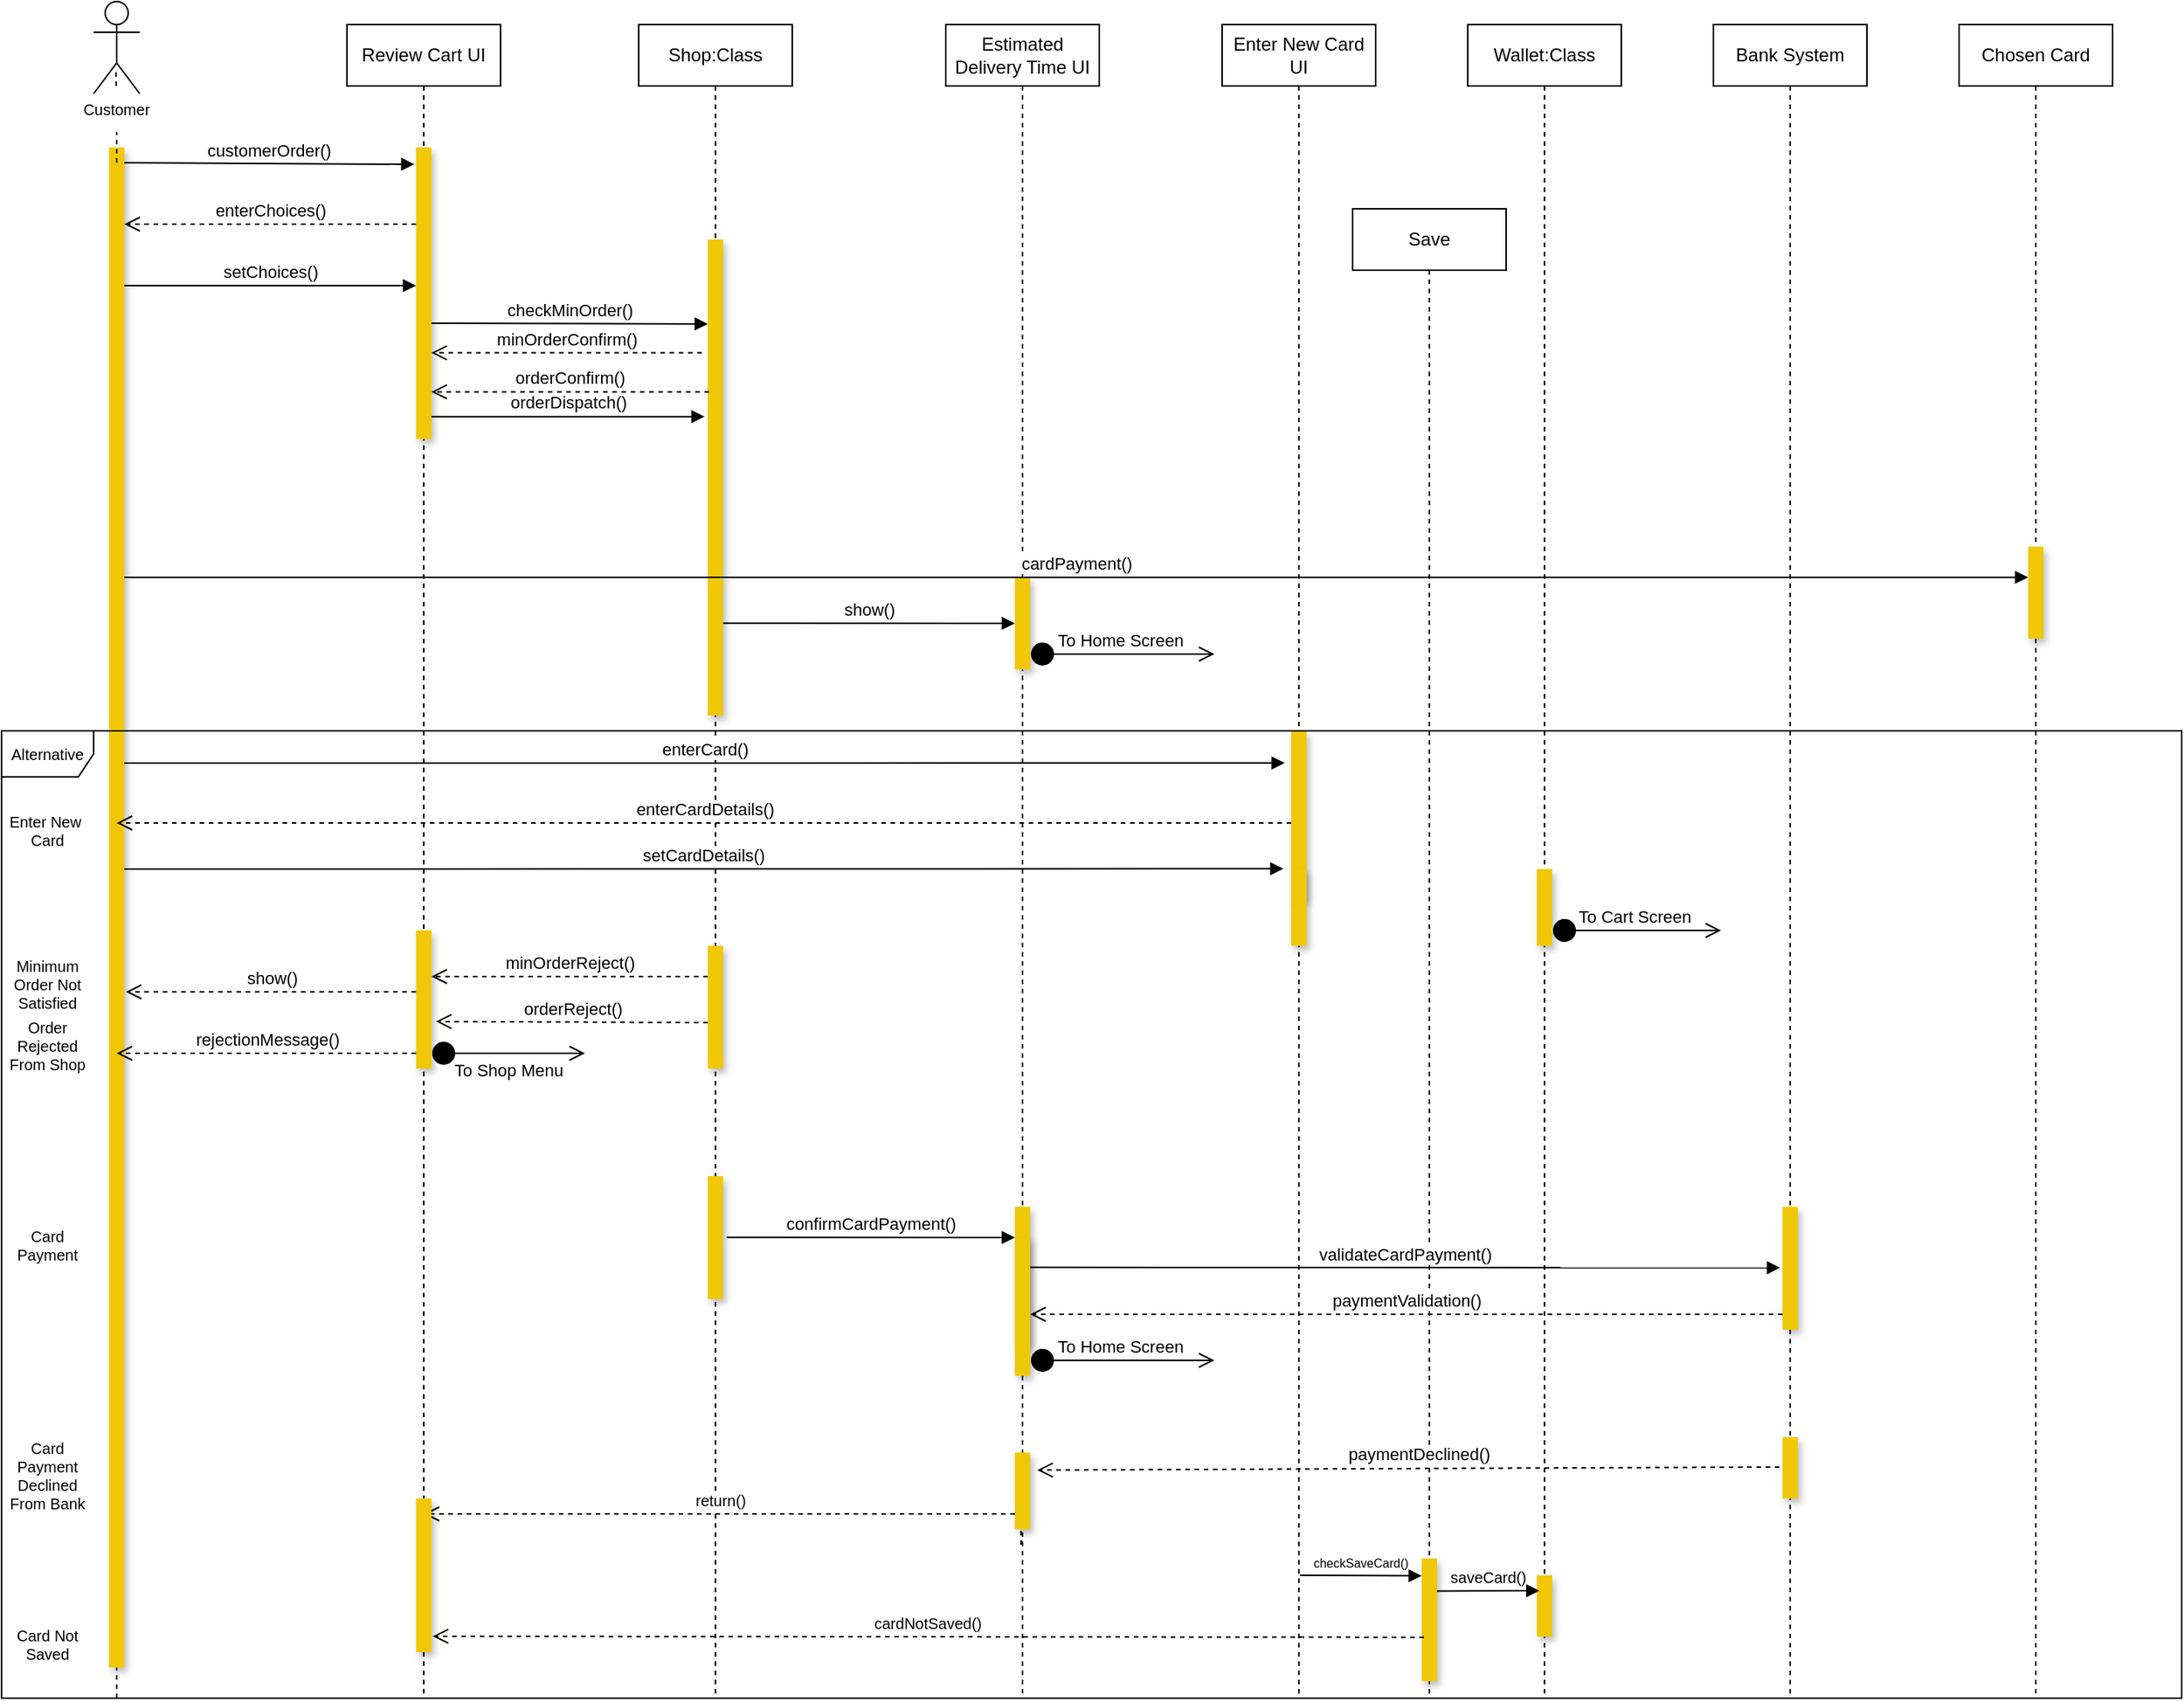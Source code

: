 <mxfile version="18.0.6" type="device"><diagram id="4jHLGuFrBuXHA8Als-5a" name="Page-1"><mxGraphModel dx="1384" dy="772" grid="1" gridSize="10" guides="1" tooltips="1" connect="1" arrows="1" fold="1" page="1" pageScale="1" pageWidth="1654" pageHeight="1169" math="0" shadow="0"><root><mxCell id="0"/><mxCell id="1" parent="0"/><mxCell id="hD8w3K_8EeqBblj5OV9c-85" value="" style="endArrow=none;dashed=1;html=1;rounded=0;" parent="1" edge="1"><mxGeometry width="50" height="50" relative="1" as="geometry"><mxPoint x="105" y="1180" as="sourcePoint"/><mxPoint x="105" y="1080" as="targetPoint"/></mxGeometry></mxCell><mxCell id="p6PFiXOAZLnbc1Pq5gxq-2" value="Shop:Class" style="shape=umlLifeline;perimeter=lifelinePerimeter;whiteSpace=wrap;html=1;container=1;collapsible=0;recursiveResize=0;outlineConnect=0;fillColor=none;" vertex="1" parent="1"><mxGeometry x="445" y="90" width="100" height="1090" as="geometry"/></mxCell><mxCell id="p6PFiXOAZLnbc1Pq5gxq-5" value="Wallet:Class" style="shape=umlLifeline;perimeter=lifelinePerimeter;whiteSpace=wrap;html=1;container=1;collapsible=0;recursiveResize=0;outlineConnect=0;fillColor=none;" vertex="1" parent="1"><mxGeometry x="985" y="90" width="100" height="1090" as="geometry"/></mxCell><mxCell id="p6PFiXOAZLnbc1Pq5gxq-14" value="" style="html=1;points=[];perimeter=orthogonalPerimeter;rounded=0;shadow=1;fillColor=#F0C808;strokeColor=none;" vertex="1" parent="p6PFiXOAZLnbc1Pq5gxq-5"><mxGeometry x="45" y="1010" width="10" height="40" as="geometry"/></mxCell><mxCell id="p6PFiXOAZLnbc1Pq5gxq-8" value="Save" style="shape=umlLifeline;perimeter=lifelinePerimeter;whiteSpace=wrap;html=1;container=1;collapsible=0;recursiveResize=0;outlineConnect=0;fillColor=none;" vertex="1" parent="1"><mxGeometry x="910" y="210" width="100" height="970" as="geometry"/></mxCell><mxCell id="p6PFiXOAZLnbc1Pq5gxq-12" value="" style="html=1;points=[];perimeter=orthogonalPerimeter;rounded=0;shadow=1;fillColor=#F0C808;strokeColor=none;" vertex="1" parent="p6PFiXOAZLnbc1Pq5gxq-8"><mxGeometry x="45" y="879" width="10" height="80" as="geometry"/></mxCell><mxCell id="p6PFiXOAZLnbc1Pq5gxq-7" value="Chosen Card" style="shape=umlLifeline;perimeter=lifelinePerimeter;whiteSpace=wrap;html=1;container=1;collapsible=0;recursiveResize=0;outlineConnect=0;fillColor=none;" vertex="1" parent="1"><mxGeometry x="1305" y="90" width="100" height="1090" as="geometry"/></mxCell><mxCell id="p6PFiXOAZLnbc1Pq5gxq-6" value="Bank System" style="shape=umlLifeline;perimeter=lifelinePerimeter;whiteSpace=wrap;html=1;container=1;collapsible=0;recursiveResize=0;outlineConnect=0;fillColor=none;" vertex="1" parent="1"><mxGeometry x="1145" y="90" width="100" height="1090" as="geometry"/></mxCell><mxCell id="p6PFiXOAZLnbc1Pq5gxq-13" value="&lt;font style=&quot;font-size: 10px;&quot;&gt;saveCard()&lt;/font&gt;" style="html=1;verticalAlign=bottom;endArrow=block;rounded=0;fontSize=8;jumpSize=6;entryX=0.161;entryY=0.395;entryDx=0;entryDy=0;entryPerimeter=0;" edge="1" parent="p6PFiXOAZLnbc1Pq5gxq-6"><mxGeometry width="80" relative="1" as="geometry"><mxPoint x="-180" y="1020.25" as="sourcePoint"/><mxPoint x="-113.39" y="1020" as="targetPoint"/></mxGeometry></mxCell><mxCell id="p6PFiXOAZLnbc1Pq5gxq-4" value="Enter New Card UI" style="shape=umlLifeline;perimeter=lifelinePerimeter;whiteSpace=wrap;html=1;container=1;collapsible=0;recursiveResize=0;outlineConnect=0;fillColor=none;" vertex="1" parent="1"><mxGeometry x="825" y="90" width="100" height="1090" as="geometry"/></mxCell><mxCell id="p6PFiXOAZLnbc1Pq5gxq-11" value="&lt;font style=&quot;font-size: 8px;&quot;&gt;checkSaveCard()&lt;/font&gt;" style="html=1;verticalAlign=bottom;endArrow=block;rounded=0;exitX=1.072;exitY=0.952;exitDx=0;exitDy=0;exitPerimeter=0;entryX=0.5;entryY=0.063;entryDx=0;entryDy=0;entryPerimeter=0;jumpSize=6;" edge="1" parent="p6PFiXOAZLnbc1Pq5gxq-4"><mxGeometry width="80" relative="1" as="geometry"><mxPoint x="50.72" y="1010" as="sourcePoint"/><mxPoint x="130" y="1010.32" as="targetPoint"/></mxGeometry></mxCell><mxCell id="p6PFiXOAZLnbc1Pq5gxq-3" value="Estimated Delivery Time UI" style="shape=umlLifeline;perimeter=lifelinePerimeter;whiteSpace=wrap;html=1;container=1;collapsible=0;recursiveResize=0;outlineConnect=0;fillColor=none;" vertex="1" parent="1"><mxGeometry x="645" y="90" width="100" height="1090" as="geometry"/></mxCell><mxCell id="p6PFiXOAZLnbc1Pq5gxq-17" value="return()" style="html=1;verticalAlign=bottom;endArrow=open;dashed=1;endSize=8;rounded=0;fontSize=10;jumpSize=6;" edge="1" parent="p6PFiXOAZLnbc1Pq5gxq-3" target="p6PFiXOAZLnbc1Pq5gxq-1"><mxGeometry relative="1" as="geometry"><mxPoint x="45" y="970" as="sourcePoint"/><mxPoint x="-35" y="970" as="targetPoint"/></mxGeometry></mxCell><mxCell id="p6PFiXOAZLnbc1Pq5gxq-1" value="Review Cart UI" style="shape=umlLifeline;perimeter=lifelinePerimeter;whiteSpace=wrap;html=1;container=1;collapsible=0;recursiveResize=0;outlineConnect=0;fillColor=none;" vertex="1" parent="1"><mxGeometry x="255" y="90" width="100" height="1090" as="geometry"/></mxCell><mxCell id="p6PFiXOAZLnbc1Pq5gxq-16" value="" style="html=1;points=[];perimeter=orthogonalPerimeter;rounded=0;shadow=1;fillColor=#F0C808;strokeColor=none;" vertex="1" parent="p6PFiXOAZLnbc1Pq5gxq-1"><mxGeometry x="45" y="960" width="10" height="100" as="geometry"/></mxCell><mxCell id="hD8w3K_8EeqBblj5OV9c-2" value="" style="shape=umlActor;verticalLabelPosition=bottom;verticalAlign=top;html=1;rounded=1;" parent="1" vertex="1"><mxGeometry x="90" y="75" width="30" height="60" as="geometry"/></mxCell><mxCell id="hD8w3K_8EeqBblj5OV9c-6" value="" style="endArrow=none;dashed=1;html=1;rounded=0;startArrow=none;" parent="1" edge="1" source="p6PFiXOAZLnbc1Pq5gxq-29"><mxGeometry width="50" height="50" relative="1" as="geometry"><mxPoint x="105" y="180" as="sourcePoint"/><mxPoint x="104.5" y="120" as="targetPoint"/></mxGeometry></mxCell><mxCell id="hD8w3K_8EeqBblj5OV9c-7" value="" style="html=1;points=[];perimeter=orthogonalPerimeter;rounded=0;fillColor=#F0C808;strokeColor=none;shadow=1;" parent="1" vertex="1"><mxGeometry x="100" y="170" width="10" height="990" as="geometry"/></mxCell><mxCell id="hD8w3K_8EeqBblj5OV9c-9" value="" style="html=1;points=[];perimeter=orthogonalPerimeter;rounded=0;shadow=1;fillColor=#F0C808;strokeColor=none;" parent="1" vertex="1"><mxGeometry x="300" y="170" width="10" height="190" as="geometry"/></mxCell><mxCell id="hD8w3K_8EeqBblj5OV9c-10" value="customerOrder()" style="html=1;verticalAlign=bottom;endArrow=block;rounded=0;entryX=-0.115;entryY=0.058;entryDx=0;entryDy=0;entryPerimeter=0;" parent="1" target="hD8w3K_8EeqBblj5OV9c-9" edge="1"><mxGeometry width="80" relative="1" as="geometry"><mxPoint x="110" y="180" as="sourcePoint"/><mxPoint x="190" y="180" as="targetPoint"/></mxGeometry></mxCell><mxCell id="hD8w3K_8EeqBblj5OV9c-11" value="enterChoices()" style="html=1;verticalAlign=bottom;endArrow=open;dashed=1;endSize=8;rounded=0;" parent="1" edge="1"><mxGeometry relative="1" as="geometry"><mxPoint x="300" y="220" as="sourcePoint"/><mxPoint x="110" y="220" as="targetPoint"/></mxGeometry></mxCell><mxCell id="hD8w3K_8EeqBblj5OV9c-13" value="setChoices()" style="html=1;verticalAlign=bottom;endArrow=block;rounded=0;" parent="1" edge="1"><mxGeometry width="80" relative="1" as="geometry"><mxPoint x="110" y="260" as="sourcePoint"/><mxPoint x="300" y="260" as="targetPoint"/></mxGeometry></mxCell><mxCell id="hD8w3K_8EeqBblj5OV9c-17" value="" style="html=1;points=[];perimeter=orthogonalPerimeter;rounded=0;shadow=1;fillColor=#F0C808;strokeColor=none;" parent="1" vertex="1"><mxGeometry x="490" y="230" width="10" height="310" as="geometry"/></mxCell><mxCell id="hD8w3K_8EeqBblj5OV9c-18" value="checkMinOrder()" style="html=1;verticalAlign=bottom;endArrow=block;rounded=0;" parent="1" edge="1"><mxGeometry width="80" relative="1" as="geometry"><mxPoint x="310" y="284.5" as="sourcePoint"/><mxPoint x="490" y="285" as="targetPoint"/></mxGeometry></mxCell><mxCell id="hD8w3K_8EeqBblj5OV9c-19" value="minOrderConfirm()" style="html=1;verticalAlign=bottom;endArrow=open;dashed=1;endSize=8;rounded=0;exitX=-0.389;exitY=0.238;exitDx=0;exitDy=0;exitPerimeter=0;" parent="1" source="hD8w3K_8EeqBblj5OV9c-17" target="hD8w3K_8EeqBblj5OV9c-9" edge="1"><mxGeometry relative="1" as="geometry"><mxPoint x="500" y="304.5" as="sourcePoint"/><mxPoint x="420" y="304.5" as="targetPoint"/></mxGeometry></mxCell><mxCell id="hD8w3K_8EeqBblj5OV9c-20" value="orderDispatch()" style="html=1;verticalAlign=bottom;endArrow=block;rounded=0;entryX=-0.211;entryY=0.372;entryDx=0;entryDy=0;entryPerimeter=0;" parent="1" source="hD8w3K_8EeqBblj5OV9c-9" target="hD8w3K_8EeqBblj5OV9c-17" edge="1"><mxGeometry width="80" relative="1" as="geometry"><mxPoint x="320" y="345" as="sourcePoint"/><mxPoint x="500" y="340" as="targetPoint"/><Array as="points"/></mxGeometry></mxCell><mxCell id="hD8w3K_8EeqBblj5OV9c-21" value="orderConfirm()" style="html=1;verticalAlign=bottom;endArrow=open;dashed=1;endSize=8;rounded=0;exitX=0.08;exitY=0.32;exitDx=0;exitDy=0;exitPerimeter=0;" parent="1" source="hD8w3K_8EeqBblj5OV9c-17" target="hD8w3K_8EeqBblj5OV9c-9" edge="1"><mxGeometry relative="1" as="geometry"><mxPoint x="500" y="364.5" as="sourcePoint"/><mxPoint x="420" y="364.5" as="targetPoint"/></mxGeometry></mxCell><mxCell id="hD8w3K_8EeqBblj5OV9c-24" value="" style="html=1;points=[];perimeter=orthogonalPerimeter;rounded=0;shadow=1;fillColor=#F0C808;strokeColor=none;" parent="1" vertex="1"><mxGeometry x="690" y="450" width="10" height="60" as="geometry"/></mxCell><mxCell id="hD8w3K_8EeqBblj5OV9c-25" value="show()" style="html=1;verticalAlign=bottom;endArrow=block;rounded=0;exitX=1;exitY=0.806;exitDx=0;exitDy=0;exitPerimeter=0;" parent="1" source="hD8w3K_8EeqBblj5OV9c-17" edge="1"><mxGeometry width="80" relative="1" as="geometry"><mxPoint x="500" y="460" as="sourcePoint"/><mxPoint x="690" y="480" as="targetPoint"/><Array as="points"/></mxGeometry></mxCell><mxCell id="hD8w3K_8EeqBblj5OV9c-30" value="enterCard()" style="html=1;verticalAlign=bottom;endArrow=block;rounded=0;entryX=-0.423;entryY=0.19;entryDx=0;entryDy=0;entryPerimeter=0;" parent="1" target="hD8w3K_8EeqBblj5OV9c-29" edge="1"><mxGeometry width="80" relative="1" as="geometry"><mxPoint x="110" y="571" as="sourcePoint"/><mxPoint x="875" y="570" as="targetPoint"/></mxGeometry></mxCell><mxCell id="hD8w3K_8EeqBblj5OV9c-33" value="" style="html=1;points=[];perimeter=orthogonalPerimeter;rounded=0;shadow=1;fillColor=#F0C808;strokeColor=none;" parent="1" vertex="1"><mxGeometry x="1030" y="640" width="10" height="50" as="geometry"/></mxCell><mxCell id="hD8w3K_8EeqBblj5OV9c-29" value="" style="html=1;points=[];perimeter=orthogonalPerimeter;rounded=0;shadow=1;fillColor=#F0C808;strokeColor=none;" parent="1" vertex="1"><mxGeometry x="870" y="550" width="10" height="110" as="geometry"/></mxCell><mxCell id="hD8w3K_8EeqBblj5OV9c-41" value="" style="endArrow=none;dashed=1;html=1;rounded=0;entryX=0.5;entryY=1;entryDx=0;entryDy=0;startArrow=none;" parent="1" source="hD8w3K_8EeqBblj5OV9c-46" target="hD8w3K_8EeqBblj5OV9c-29" edge="1"><mxGeometry width="50" height="50" relative="1" as="geometry"><mxPoint x="875" y="830" as="sourcePoint"/><mxPoint x="875" y="130" as="targetPoint"/></mxGeometry></mxCell><mxCell id="hD8w3K_8EeqBblj5OV9c-42" value="enterCardDetails()" style="html=1;verticalAlign=bottom;endArrow=open;dashed=1;endSize=8;rounded=0;" parent="1" edge="1"><mxGeometry relative="1" as="geometry"><mxPoint x="870" y="610" as="sourcePoint"/><mxPoint x="105" y="610" as="targetPoint"/></mxGeometry></mxCell><mxCell id="hD8w3K_8EeqBblj5OV9c-45" value="setCardDetails()" style="html=1;verticalAlign=bottom;endArrow=block;rounded=0;entryX=-0.511;entryY=0.816;entryDx=0;entryDy=0;entryPerimeter=0;" parent="1" target="hD8w3K_8EeqBblj5OV9c-29" edge="1"><mxGeometry width="80" relative="1" as="geometry"><mxPoint x="110" y="640" as="sourcePoint"/><mxPoint x="190" y="640" as="targetPoint"/></mxGeometry></mxCell><mxCell id="hD8w3K_8EeqBblj5OV9c-46" value="" style="html=1;points=[];perimeter=orthogonalPerimeter;rounded=0;shadow=1;fillColor=#F0C808;strokeColor=none;" parent="1" vertex="1"><mxGeometry x="870" y="640" width="10" height="50" as="geometry"/></mxCell><mxCell id="hD8w3K_8EeqBblj5OV9c-52" value="" style="html=1;points=[];perimeter=orthogonalPerimeter;rounded=0;shadow=1;fillColor=#F0C808;strokeColor=none;" parent="1" vertex="1"><mxGeometry x="490" y="690" width="10" height="80" as="geometry"/></mxCell><mxCell id="hD8w3K_8EeqBblj5OV9c-54" value="" style="html=1;points=[];perimeter=orthogonalPerimeter;rounded=0;shadow=1;fillColor=#F0C808;strokeColor=none;" parent="1" vertex="1"><mxGeometry x="300" y="680" width="10" height="90" as="geometry"/></mxCell><mxCell id="hD8w3K_8EeqBblj5OV9c-55" value="minOrderReject()" style="html=1;verticalAlign=bottom;endArrow=open;dashed=1;endSize=8;rounded=0;" parent="1" edge="1"><mxGeometry relative="1" as="geometry"><mxPoint x="490" y="710" as="sourcePoint"/><mxPoint x="310" y="710" as="targetPoint"/></mxGeometry></mxCell><mxCell id="hD8w3K_8EeqBblj5OV9c-56" value="show()" style="html=1;verticalAlign=bottom;endArrow=open;dashed=1;endSize=8;rounded=0;" parent="1" edge="1"><mxGeometry relative="1" as="geometry"><mxPoint x="300" y="720" as="sourcePoint"/><mxPoint x="111" y="720" as="targetPoint"/><Array as="points"><mxPoint x="210" y="720"/></Array></mxGeometry></mxCell><mxCell id="hD8w3K_8EeqBblj5OV9c-57" value="orderReject()" style="html=1;verticalAlign=bottom;endArrow=open;dashed=1;endSize=8;rounded=0;entryX=1.3;entryY=0.659;entryDx=0;entryDy=0;entryPerimeter=0;" parent="1" target="hD8w3K_8EeqBblj5OV9c-54" edge="1"><mxGeometry relative="1" as="geometry"><mxPoint x="490" y="740" as="sourcePoint"/><mxPoint x="410" y="740" as="targetPoint"/></mxGeometry></mxCell><mxCell id="hD8w3K_8EeqBblj5OV9c-58" value="rejectionMessage()" style="html=1;verticalAlign=bottom;endArrow=open;dashed=1;endSize=8;rounded=0;" parent="1" edge="1"><mxGeometry relative="1" as="geometry"><mxPoint x="300" y="760" as="sourcePoint"/><mxPoint x="105" y="760" as="targetPoint"/></mxGeometry></mxCell><mxCell id="hD8w3K_8EeqBblj5OV9c-59" value="confirmCardPayment()" style="html=1;verticalAlign=bottom;endArrow=block;rounded=0;exitX=1.229;exitY=0.499;exitDx=0;exitDy=0;exitPerimeter=0;" parent="1" source="hD8w3K_8EeqBblj5OV9c-65" edge="1"><mxGeometry width="80" relative="1" as="geometry"><mxPoint x="510" y="879.41" as="sourcePoint"/><mxPoint x="690" y="880" as="targetPoint"/></mxGeometry></mxCell><mxCell id="hD8w3K_8EeqBblj5OV9c-60" value="To Home Screen&amp;nbsp;" style="html=1;verticalAlign=bottom;startArrow=circle;startFill=1;endArrow=open;startSize=6;endSize=8;rounded=0;" parent="1" edge="1"><mxGeometry width="80" relative="1" as="geometry"><mxPoint x="700" y="500" as="sourcePoint"/><mxPoint x="820" y="500" as="targetPoint"/></mxGeometry></mxCell><mxCell id="hD8w3K_8EeqBblj5OV9c-62" value="To Cart Screen&amp;nbsp;" style="html=1;verticalAlign=bottom;startArrow=circle;startFill=1;endArrow=open;startSize=6;endSize=8;rounded=0;" parent="1" edge="1"><mxGeometry width="80" relative="1" as="geometry"><mxPoint x="1040" y="680" as="sourcePoint"/><mxPoint x="1150" y="680" as="targetPoint"/></mxGeometry></mxCell><mxCell id="hD8w3K_8EeqBblj5OV9c-63" value="To Shop Menu" style="html=1;verticalAlign=bottom;startArrow=circle;startFill=1;endArrow=open;startSize=6;endSize=8;rounded=0;" parent="1" edge="1"><mxGeometry y="-20" width="80" relative="1" as="geometry"><mxPoint x="310" y="760" as="sourcePoint"/><mxPoint x="410" y="760" as="targetPoint"/><mxPoint as="offset"/></mxGeometry></mxCell><mxCell id="hD8w3K_8EeqBblj5OV9c-65" value="" style="html=1;points=[];perimeter=orthogonalPerimeter;rounded=0;shadow=1;fillColor=#F0C808;strokeColor=none;" parent="1" vertex="1"><mxGeometry x="490" y="840" width="10" height="80" as="geometry"/></mxCell><mxCell id="hD8w3K_8EeqBblj5OV9c-67" value="" style="html=1;points=[];perimeter=orthogonalPerimeter;rounded=0;shadow=1;fillColor=#F0C808;strokeColor=none;" parent="1" vertex="1"><mxGeometry x="690" y="860" width="10" height="90" as="geometry"/></mxCell><mxCell id="hD8w3K_8EeqBblj5OV9c-70" value="" style="html=1;points=[];perimeter=orthogonalPerimeter;rounded=0;shadow=1;fillColor=#F0C808;strokeColor=none;" parent="1" vertex="1"><mxGeometry x="1190" y="860" width="10" height="80" as="geometry"/></mxCell><mxCell id="hD8w3K_8EeqBblj5OV9c-72" value="validateCardPayment()" style="html=1;verticalAlign=bottom;endArrow=block;rounded=0;entryX=-0.159;entryY=0.496;entryDx=0;entryDy=0;entryPerimeter=0;" parent="1" target="hD8w3K_8EeqBblj5OV9c-70" edge="1"><mxGeometry width="80" relative="1" as="geometry"><mxPoint x="700" y="899.41" as="sourcePoint"/><mxPoint x="780" y="899.41" as="targetPoint"/></mxGeometry></mxCell><mxCell id="hD8w3K_8EeqBblj5OV9c-73" value="paymentValidation()" style="html=1;verticalAlign=bottom;endArrow=open;dashed=1;endSize=8;rounded=0;" parent="1" target="hD8w3K_8EeqBblj5OV9c-67" edge="1"><mxGeometry relative="1" as="geometry"><mxPoint x="1190" y="930" as="sourcePoint"/><mxPoint x="710" y="930" as="targetPoint"/></mxGeometry></mxCell><mxCell id="hD8w3K_8EeqBblj5OV9c-74" value="To Home Screen&amp;nbsp;" style="html=1;verticalAlign=bottom;startArrow=circle;startFill=1;endArrow=open;startSize=6;endSize=8;rounded=0;" parent="1" edge="1"><mxGeometry width="80" relative="1" as="geometry"><mxPoint x="700" y="960" as="sourcePoint"/><mxPoint x="820" y="960" as="targetPoint"/></mxGeometry></mxCell><mxCell id="hD8w3K_8EeqBblj5OV9c-79" value="" style="endArrow=none;dashed=1;html=1;rounded=0;" parent="1" target="hD8w3K_8EeqBblj5OV9c-78" edge="1"><mxGeometry width="50" height="50" relative="1" as="geometry"><mxPoint x="694" y="1080" as="sourcePoint"/><mxPoint x="694.41" y="960" as="targetPoint"/></mxGeometry></mxCell><mxCell id="hD8w3K_8EeqBblj5OV9c-78" value="" style="html=1;points=[];perimeter=orthogonalPerimeter;rounded=0;shadow=1;fillColor=#F0C808;strokeColor=none;" parent="1" vertex="1"><mxGeometry x="690" y="1020" width="10" height="50" as="geometry"/></mxCell><mxCell id="hD8w3K_8EeqBblj5OV9c-75" value="" style="html=1;points=[];perimeter=orthogonalPerimeter;rounded=0;shadow=1;fillColor=#F0C808;strokeColor=none;" parent="1" vertex="1"><mxGeometry x="690" y="880" width="10" height="90" as="geometry"/></mxCell><mxCell id="hD8w3K_8EeqBblj5OV9c-81" value="" style="endArrow=none;dashed=1;html=1;rounded=0;entryX=0.5;entryY=1;entryDx=0;entryDy=0;startArrow=none;" parent="1" target="hD8w3K_8EeqBblj5OV9c-80" edge="1"><mxGeometry width="50" height="50" relative="1" as="geometry"><mxPoint x="1195" y="1050" as="sourcePoint"/><mxPoint x="1195" y="940" as="targetPoint"/></mxGeometry></mxCell><mxCell id="hD8w3K_8EeqBblj5OV9c-82" value="paymentDeclined()" style="html=1;verticalAlign=bottom;endArrow=open;dashed=1;endSize=8;rounded=0;entryX=1.465;entryY=0.229;entryDx=0;entryDy=0;entryPerimeter=0;" parent="1" target="hD8w3K_8EeqBblj5OV9c-78" edge="1"><mxGeometry relative="1" as="geometry"><mxPoint x="1200" y="1029.41" as="sourcePoint"/><mxPoint x="1120" y="1029.41" as="targetPoint"/></mxGeometry></mxCell><mxCell id="hD8w3K_8EeqBblj5OV9c-80" value="" style="html=1;points=[];perimeter=orthogonalPerimeter;rounded=0;shadow=1;fillColor=#F0C808;strokeColor=none;" parent="1" vertex="1"><mxGeometry x="1190" y="1010" width="10" height="40" as="geometry"/></mxCell><mxCell id="Kb6nnGazSWNd0cCelyOv-3" value="" style="html=1;points=[];perimeter=orthogonalPerimeter;rounded=0;shadow=1;fillColor=#F0C808;strokeColor=none;" parent="1" vertex="1"><mxGeometry x="1350" y="430" width="10" height="60" as="geometry"/></mxCell><mxCell id="Kb6nnGazSWNd0cCelyOv-6" value="cardPayment()" style="html=1;verticalAlign=bottom;endArrow=block;rounded=0;" parent="1" target="Kb6nnGazSWNd0cCelyOv-3" edge="1"><mxGeometry width="80" relative="1" as="geometry"><mxPoint x="110" y="450" as="sourcePoint"/><mxPoint x="1340" y="450" as="targetPoint"/></mxGeometry></mxCell><mxCell id="p6PFiXOAZLnbc1Pq5gxq-18" value="cardNotSaved()" style="html=1;verticalAlign=bottom;endArrow=open;dashed=1;endSize=8;rounded=0;fontSize=10;jumpSize=6;entryX=1.091;entryY=0.897;entryDx=0;entryDy=0;entryPerimeter=0;exitX=0.148;exitY=0.642;exitDx=0;exitDy=0;exitPerimeter=0;" edge="1" parent="1" source="p6PFiXOAZLnbc1Pq5gxq-12" target="p6PFiXOAZLnbc1Pq5gxq-16"><mxGeometry relative="1" as="geometry"><mxPoint x="950" y="1140" as="sourcePoint"/><mxPoint x="880" y="1140" as="targetPoint"/></mxGeometry></mxCell><mxCell id="p6PFiXOAZLnbc1Pq5gxq-19" value="Alternative" style="shape=umlFrame;whiteSpace=wrap;html=1;fontSize=10;fillColor=none;" vertex="1" parent="1"><mxGeometry x="30" y="550" width="1420" height="630" as="geometry"/></mxCell><mxCell id="p6PFiXOAZLnbc1Pq5gxq-23" value="Enter New&amp;nbsp;&lt;br&gt;Card" style="text;html=1;strokeColor=none;fillColor=none;align=center;verticalAlign=middle;whiteSpace=wrap;rounded=0;fontSize=10;" vertex="1" parent="1"><mxGeometry x="30" y="600" width="60" height="30" as="geometry"/></mxCell><mxCell id="p6PFiXOAZLnbc1Pq5gxq-24" value="Card Not&lt;br&gt;Saved" style="text;html=1;strokeColor=none;fillColor=none;align=center;verticalAlign=middle;whiteSpace=wrap;rounded=0;fontSize=10;" vertex="1" parent="1"><mxGeometry x="30" y="1130" width="60" height="30" as="geometry"/></mxCell><mxCell id="p6PFiXOAZLnbc1Pq5gxq-25" value="Minimum Order Not Satisfied" style="text;html=1;strokeColor=none;fillColor=none;align=center;verticalAlign=middle;whiteSpace=wrap;rounded=0;fontSize=10;" vertex="1" parent="1"><mxGeometry x="30" y="700" width="60" height="30" as="geometry"/></mxCell><mxCell id="p6PFiXOAZLnbc1Pq5gxq-26" value="Order Rejected From Shop" style="text;html=1;strokeColor=none;fillColor=none;align=center;verticalAlign=middle;whiteSpace=wrap;rounded=0;fontSize=10;" vertex="1" parent="1"><mxGeometry x="30" y="740" width="60" height="30" as="geometry"/></mxCell><mxCell id="p6PFiXOAZLnbc1Pq5gxq-27" value="Card Payment" style="text;html=1;strokeColor=none;fillColor=none;align=center;verticalAlign=middle;whiteSpace=wrap;rounded=0;fontSize=10;" vertex="1" parent="1"><mxGeometry x="30" y="870" width="60" height="30" as="geometry"/></mxCell><mxCell id="p6PFiXOAZLnbc1Pq5gxq-28" value="Card Payment Declined From Bank" style="text;html=1;strokeColor=none;fillColor=none;align=center;verticalAlign=middle;whiteSpace=wrap;rounded=0;fontSize=10;" vertex="1" parent="1"><mxGeometry x="30" y="1020" width="60" height="30" as="geometry"/></mxCell><mxCell id="p6PFiXOAZLnbc1Pq5gxq-30" value="" style="endArrow=none;dashed=1;html=1;rounded=0;" edge="1" parent="1" target="p6PFiXOAZLnbc1Pq5gxq-29"><mxGeometry width="50" height="50" relative="1" as="geometry"><mxPoint x="105" y="180" as="sourcePoint"/><mxPoint x="104.5" y="120" as="targetPoint"/></mxGeometry></mxCell><mxCell id="p6PFiXOAZLnbc1Pq5gxq-29" value="Customer" style="text;html=1;strokeColor=none;fillColor=none;align=center;verticalAlign=middle;whiteSpace=wrap;rounded=0;fontSize=10;" vertex="1" parent="1"><mxGeometry x="75" y="130" width="60" height="30" as="geometry"/></mxCell></root></mxGraphModel></diagram></mxfile>